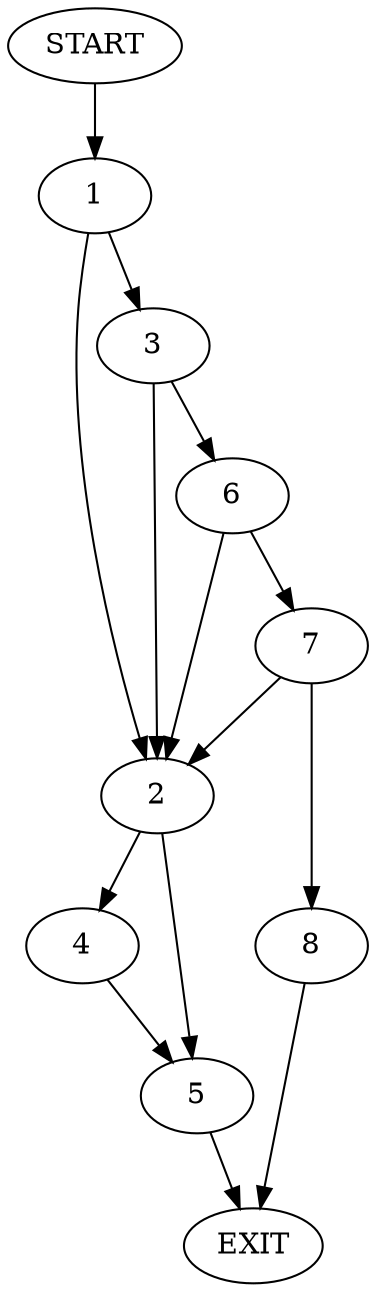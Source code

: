 digraph {
0 [label="START"]
9 [label="EXIT"]
0 -> 1
1 -> 2
1 -> 3
2 -> 4
2 -> 5
3 -> 6
3 -> 2
6 -> 2
6 -> 7
7 -> 2
7 -> 8
8 -> 9
4 -> 5
5 -> 9
}
